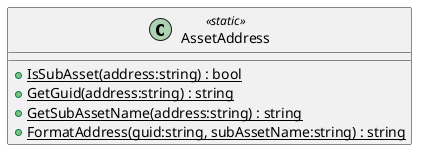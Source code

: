 @startuml
class AssetAddress <<static>> {
    + {static} IsSubAsset(address:string) : bool
    + {static} GetGuid(address:string) : string
    + {static} GetSubAssetName(address:string) : string
    + {static} FormatAddress(guid:string, subAssetName:string) : string
}
@enduml
